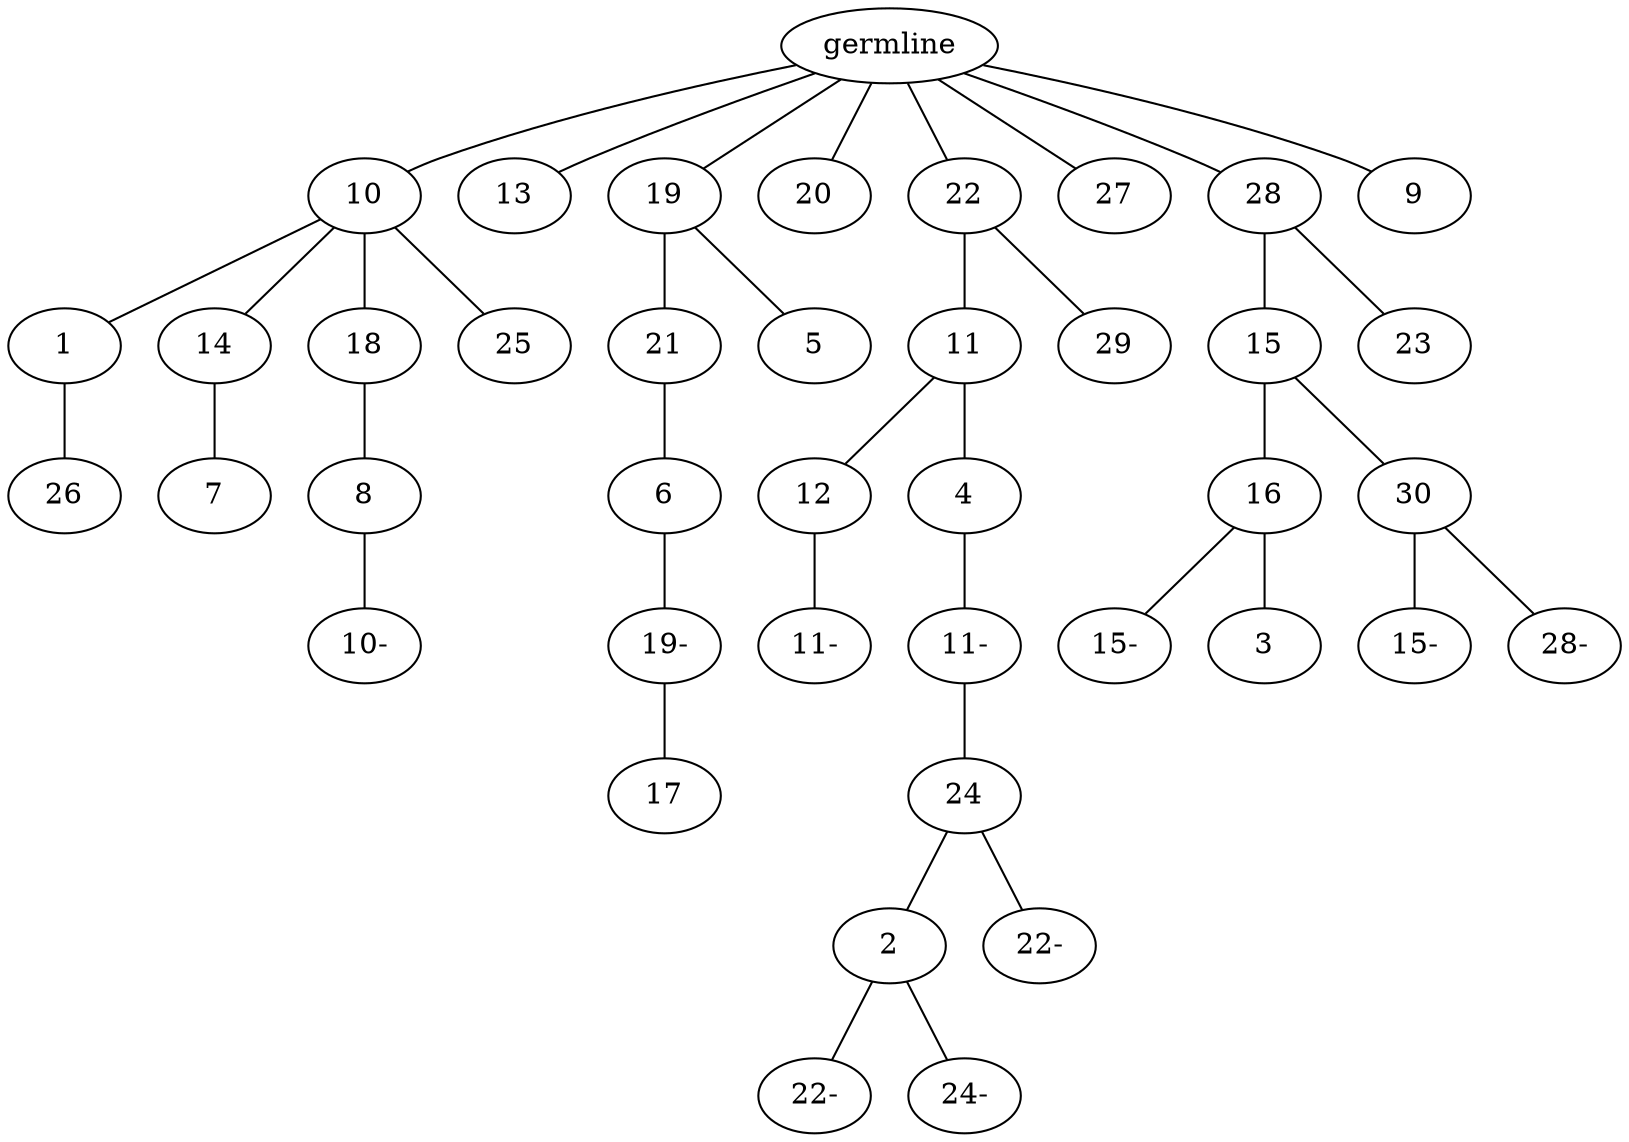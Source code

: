 graph tree {
    "139824498623536" [label="germline"];
    "139824498976272" [label="10"];
    "139824498607488" [label="1"];
    "139824498610080" [label="26"];
    "139824498607296" [label="14"];
    "139824498609024" [label="7"];
    "139824498608160" [label="18"];
    "139824498609840" [label="8"];
    "139824498596304" [label="10-"];
    "139824498607872" [label="25"];
    "139824498976608" [label="13"];
    "139824498975600" [label="19"];
    "139824498594672" [label="21"];
    "139824498597072" [label="6"];
    "139824498596112" [label="19-"];
    "139824498595536" [label="17"];
    "139824498595584" [label="5"];
    "139824498978336" [label="20"];
    "139824498606768" [label="22"];
    "139824498597120" [label="11"];
    "139824498596928" [label="12"];
    "139824498597840" [label="11-"];
    "139824498595248" [label="4"];
    "139824498593856" [label="11-"];
    "139824498594960" [label="24"];
    "139824498597504" [label="2"];
    "139824498936080" [label="22-"];
    "139824498664400" [label="24-"];
    "139824498934592" [label="22-"];
    "139824498596592" [label="29"];
    "139824498607536" [label="27"];
    "139824498595920" [label="28"];
    "139824498597792" [label="15"];
    "139824498595200" [label="16"];
    "139824498935888" [label="15-"];
    "139824498935024" [label="3"];
    "139824498594912" [label="30"];
    "139824498935504" [label="15-"];
    "139824498935072" [label="28-"];
    "139824498596016" [label="23"];
    "139824498595680" [label="9"];
    "139824498623536" -- "139824498976272";
    "139824498623536" -- "139824498976608";
    "139824498623536" -- "139824498975600";
    "139824498623536" -- "139824498978336";
    "139824498623536" -- "139824498606768";
    "139824498623536" -- "139824498607536";
    "139824498623536" -- "139824498595920";
    "139824498623536" -- "139824498595680";
    "139824498976272" -- "139824498607488";
    "139824498976272" -- "139824498607296";
    "139824498976272" -- "139824498608160";
    "139824498976272" -- "139824498607872";
    "139824498607488" -- "139824498610080";
    "139824498607296" -- "139824498609024";
    "139824498608160" -- "139824498609840";
    "139824498609840" -- "139824498596304";
    "139824498975600" -- "139824498594672";
    "139824498975600" -- "139824498595584";
    "139824498594672" -- "139824498597072";
    "139824498597072" -- "139824498596112";
    "139824498596112" -- "139824498595536";
    "139824498606768" -- "139824498597120";
    "139824498606768" -- "139824498596592";
    "139824498597120" -- "139824498596928";
    "139824498597120" -- "139824498595248";
    "139824498596928" -- "139824498597840";
    "139824498595248" -- "139824498593856";
    "139824498593856" -- "139824498594960";
    "139824498594960" -- "139824498597504";
    "139824498594960" -- "139824498934592";
    "139824498597504" -- "139824498936080";
    "139824498597504" -- "139824498664400";
    "139824498595920" -- "139824498597792";
    "139824498595920" -- "139824498596016";
    "139824498597792" -- "139824498595200";
    "139824498597792" -- "139824498594912";
    "139824498595200" -- "139824498935888";
    "139824498595200" -- "139824498935024";
    "139824498594912" -- "139824498935504";
    "139824498594912" -- "139824498935072";
}
